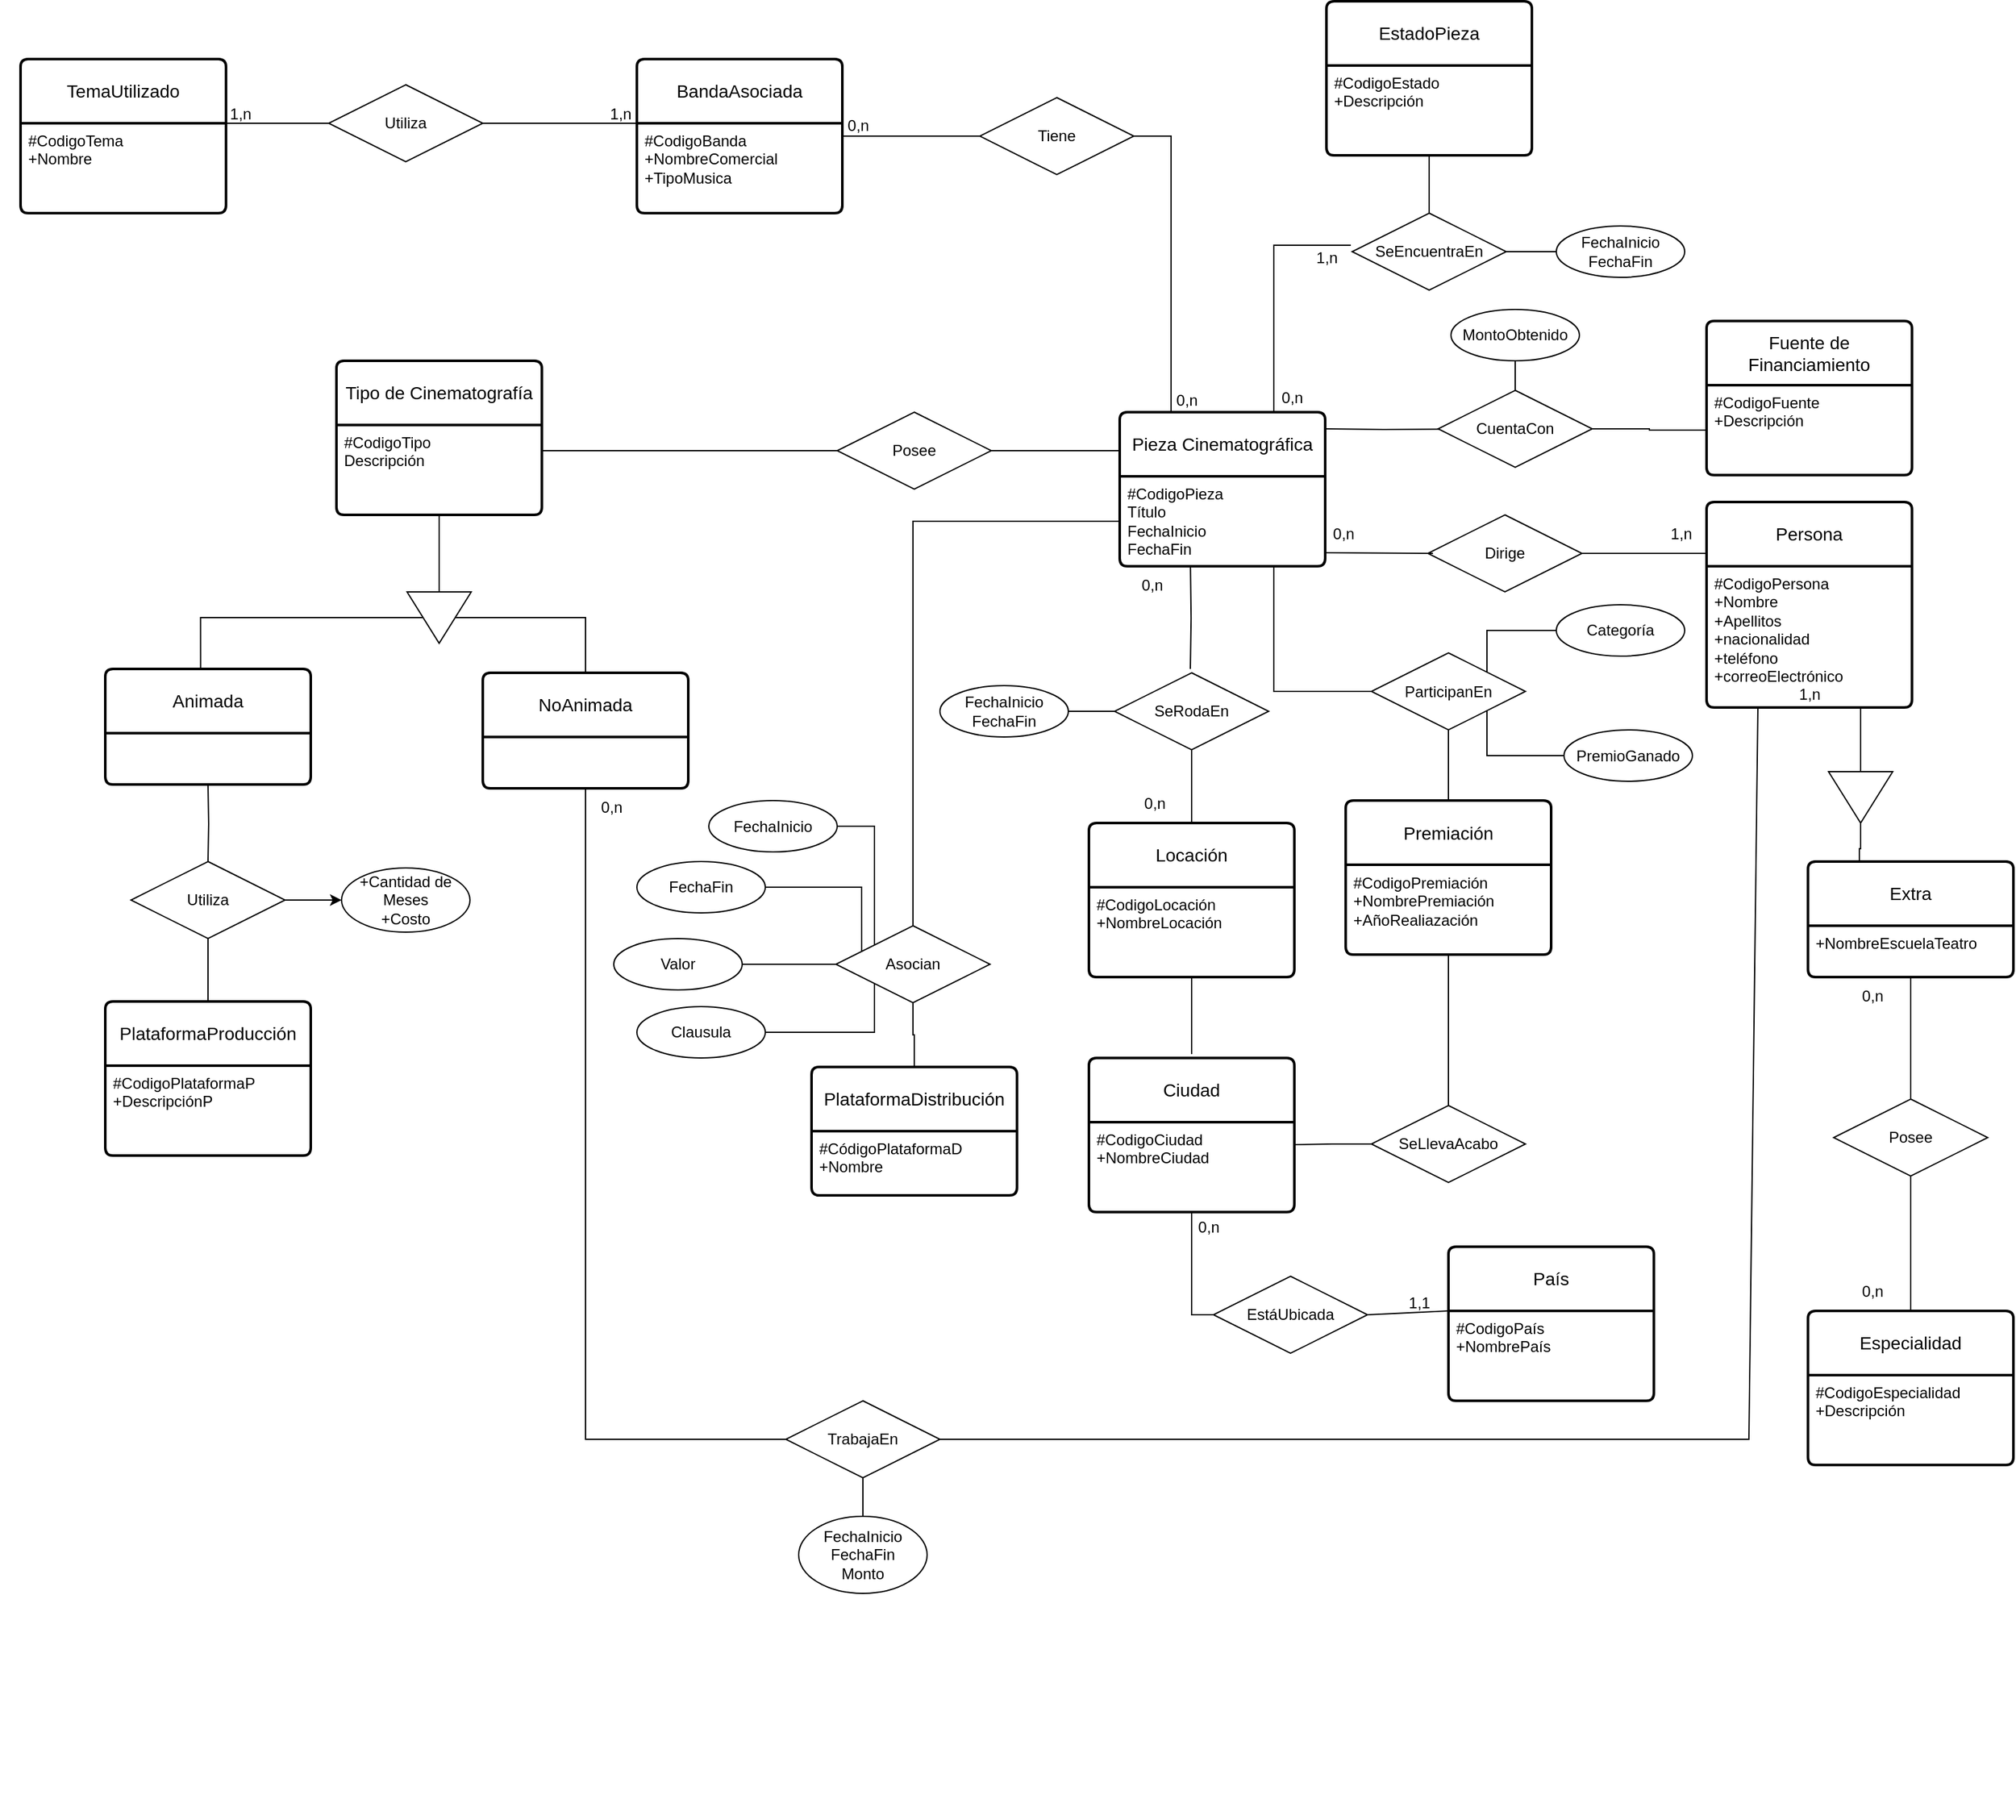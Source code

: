 <mxfile version="24.2.1" type="github">
  <diagram name="Página-1" id="LQiViD_UL0SoKPctcli0">
    <mxGraphModel dx="2100" dy="1116" grid="1" gridSize="10" guides="1" tooltips="1" connect="1" arrows="1" fold="1" page="1" pageScale="1" pageWidth="827" pageHeight="1169" math="0" shadow="0">
      <root>
        <mxCell id="0" />
        <mxCell id="1" parent="0" />
        <mxCell id="J5dU9OZKsqJCUvMTLwnb-2" value="Tipo de Cinematografía" style="swimlane;childLayout=stackLayout;horizontal=1;startSize=50;horizontalStack=0;rounded=1;fontSize=14;fontStyle=0;strokeWidth=2;resizeParent=0;resizeLast=1;shadow=0;dashed=0;align=center;arcSize=4;whiteSpace=wrap;html=1;" parent="1" vertex="1">
          <mxGeometry x="704" y="900" width="160" height="120" as="geometry" />
        </mxCell>
        <mxCell id="J5dU9OZKsqJCUvMTLwnb-3" value="&lt;div&gt;#CodigoTipo&lt;/div&gt;&lt;div&gt;Descripción&lt;br&gt;&lt;/div&gt;" style="align=left;strokeColor=none;fillColor=none;spacingLeft=4;fontSize=12;verticalAlign=top;resizable=0;rotatable=0;part=1;html=1;" parent="J5dU9OZKsqJCUvMTLwnb-2" vertex="1">
          <mxGeometry y="50" width="160" height="70" as="geometry" />
        </mxCell>
        <mxCell id="o7sT4AEYxssiZd_gWRis-11" style="edgeStyle=orthogonalEdgeStyle;rounded=0;orthogonalLoop=1;jettySize=auto;html=1;exitX=0.75;exitY=0;exitDx=0;exitDy=0;endArrow=none;endFill=0;" edge="1" parent="1" source="J5dU9OZKsqJCUvMTLwnb-5">
          <mxGeometry relative="1" as="geometry">
            <mxPoint x="1494" y="810" as="targetPoint" />
            <Array as="points">
              <mxPoint x="1434" y="810" />
            </Array>
          </mxGeometry>
        </mxCell>
        <mxCell id="o7sT4AEYxssiZd_gWRis-22" style="edgeStyle=orthogonalEdgeStyle;rounded=0;orthogonalLoop=1;jettySize=auto;html=1;exitX=0;exitY=0.25;exitDx=0;exitDy=0;entryX=1;entryY=0.5;entryDx=0;entryDy=0;endArrow=none;endFill=0;" edge="1" parent="1" source="J5dU9OZKsqJCUvMTLwnb-5" target="o7sT4AEYxssiZd_gWRis-21">
          <mxGeometry relative="1" as="geometry" />
        </mxCell>
        <mxCell id="o7sT4AEYxssiZd_gWRis-41" style="edgeStyle=orthogonalEdgeStyle;rounded=0;orthogonalLoop=1;jettySize=auto;html=1;exitX=1;exitY=0.25;exitDx=0;exitDy=0;endArrow=none;endFill=0;" edge="1" parent="1">
          <mxGeometry relative="1" as="geometry">
            <mxPoint x="1564" y="953.217" as="targetPoint" />
            <mxPoint x="1474" y="953" as="sourcePoint" />
          </mxGeometry>
        </mxCell>
        <mxCell id="o7sT4AEYxssiZd_gWRis-66" style="edgeStyle=orthogonalEdgeStyle;rounded=0;orthogonalLoop=1;jettySize=auto;html=1;exitX=0.75;exitY=1;exitDx=0;exitDy=0;entryX=0;entryY=0.5;entryDx=0;entryDy=0;endArrow=none;endFill=0;" edge="1" parent="1" source="J5dU9OZKsqJCUvMTLwnb-5" target="o7sT4AEYxssiZd_gWRis-65">
          <mxGeometry relative="1" as="geometry" />
        </mxCell>
        <mxCell id="J5dU9OZKsqJCUvMTLwnb-5" value="Pieza Cinematográfica" style="swimlane;childLayout=stackLayout;horizontal=1;startSize=50;horizontalStack=0;rounded=1;fontSize=14;fontStyle=0;strokeWidth=2;resizeParent=0;resizeLast=1;shadow=0;dashed=0;align=center;arcSize=4;whiteSpace=wrap;html=1;" parent="1" vertex="1">
          <mxGeometry x="1314" y="940" width="160" height="120" as="geometry" />
        </mxCell>
        <mxCell id="J5dU9OZKsqJCUvMTLwnb-6" value="&lt;div&gt;#CodigoPieza&lt;/div&gt;&lt;div&gt;Título&lt;/div&gt;&lt;div&gt;FechaInicio&lt;/div&gt;&lt;div&gt;FechaFin&lt;br&gt;&lt;/div&gt;" style="align=left;strokeColor=none;fillColor=none;spacingLeft=4;fontSize=12;verticalAlign=top;resizable=0;rotatable=0;part=1;html=1;" parent="J5dU9OZKsqJCUvMTLwnb-5" vertex="1">
          <mxGeometry y="50" width="160" height="70" as="geometry" />
        </mxCell>
        <mxCell id="J5dU9OZKsqJCUvMTLwnb-7" value="EstadoPieza" style="swimlane;childLayout=stackLayout;horizontal=1;startSize=50;horizontalStack=0;rounded=1;fontSize=14;fontStyle=0;strokeWidth=2;resizeParent=0;resizeLast=1;shadow=0;dashed=0;align=center;arcSize=4;whiteSpace=wrap;html=1;" parent="1" vertex="1">
          <mxGeometry x="1475" y="620" width="160" height="120" as="geometry" />
        </mxCell>
        <mxCell id="J5dU9OZKsqJCUvMTLwnb-8" value="&lt;div&gt;#CodigoEstado&lt;/div&gt;&lt;div&gt;+Descripción&lt;/div&gt;" style="align=left;strokeColor=none;fillColor=none;spacingLeft=4;fontSize=12;verticalAlign=top;resizable=0;rotatable=0;part=1;html=1;" parent="J5dU9OZKsqJCUvMTLwnb-7" vertex="1">
          <mxGeometry y="50" width="160" height="70" as="geometry" />
        </mxCell>
        <mxCell id="J5dU9OZKsqJCUvMTLwnb-9" value="Ciudad" style="swimlane;childLayout=stackLayout;horizontal=1;startSize=50;horizontalStack=0;rounded=1;fontSize=14;fontStyle=0;strokeWidth=2;resizeParent=0;resizeLast=1;shadow=0;dashed=0;align=center;arcSize=4;whiteSpace=wrap;html=1;" parent="1" vertex="1">
          <mxGeometry x="1290" y="1443" width="160" height="120" as="geometry" />
        </mxCell>
        <mxCell id="J5dU9OZKsqJCUvMTLwnb-10" value="&lt;div&gt;#CodigoCiudad&lt;/div&gt;&lt;div&gt;+NombreCiudad&lt;br&gt;&lt;/div&gt;" style="align=left;strokeColor=none;fillColor=none;spacingLeft=4;fontSize=12;verticalAlign=top;resizable=0;rotatable=0;part=1;html=1;" parent="J5dU9OZKsqJCUvMTLwnb-9" vertex="1">
          <mxGeometry y="50" width="160" height="70" as="geometry" />
        </mxCell>
        <mxCell id="J5dU9OZKsqJCUvMTLwnb-11" value="País" style="swimlane;childLayout=stackLayout;horizontal=1;startSize=50;horizontalStack=0;rounded=1;fontSize=14;fontStyle=0;strokeWidth=2;resizeParent=0;resizeLast=1;shadow=0;dashed=0;align=center;arcSize=4;whiteSpace=wrap;html=1;" parent="1" vertex="1">
          <mxGeometry x="1570" y="1590" width="160" height="120" as="geometry" />
        </mxCell>
        <mxCell id="J5dU9OZKsqJCUvMTLwnb-12" value="&lt;div&gt;#CodigoPaís&lt;/div&gt;&lt;div&gt;+NombrePaís&lt;br&gt;&lt;/div&gt;" style="align=left;strokeColor=none;fillColor=none;spacingLeft=4;fontSize=12;verticalAlign=top;resizable=0;rotatable=0;part=1;html=1;" parent="J5dU9OZKsqJCUvMTLwnb-11" vertex="1">
          <mxGeometry y="50" width="160" height="70" as="geometry" />
        </mxCell>
        <mxCell id="J5dU9OZKsqJCUvMTLwnb-13" value="BandaAsociada" style="swimlane;childLayout=stackLayout;horizontal=1;startSize=50;horizontalStack=0;rounded=1;fontSize=14;fontStyle=0;strokeWidth=2;resizeParent=0;resizeLast=1;shadow=0;dashed=0;align=center;arcSize=4;whiteSpace=wrap;html=1;" parent="1" vertex="1">
          <mxGeometry x="938" y="665" width="160" height="120" as="geometry" />
        </mxCell>
        <mxCell id="J5dU9OZKsqJCUvMTLwnb-14" value="&lt;div&gt;#CodigoBanda&lt;/div&gt;&lt;div&gt;+NombreComercial&lt;/div&gt;&lt;div&gt;+TipoMusica&lt;br&gt;&lt;/div&gt;" style="align=left;strokeColor=none;fillColor=none;spacingLeft=4;fontSize=12;verticalAlign=top;resizable=0;rotatable=0;part=1;html=1;" parent="J5dU9OZKsqJCUvMTLwnb-13" vertex="1">
          <mxGeometry y="50" width="160" height="70" as="geometry" />
        </mxCell>
        <mxCell id="u4WtgmAB9wLmVLyYtpSc-1" value="Animada" style="swimlane;childLayout=stackLayout;horizontal=1;startSize=50;horizontalStack=0;rounded=1;fontSize=14;fontStyle=0;strokeWidth=2;resizeParent=0;resizeLast=1;shadow=0;dashed=0;align=center;arcSize=4;whiteSpace=wrap;html=1;" parent="1" vertex="1">
          <mxGeometry x="524" y="1140" width="160" height="90" as="geometry" />
        </mxCell>
        <mxCell id="u4WtgmAB9wLmVLyYtpSc-3" value="NoAnimada" style="swimlane;childLayout=stackLayout;horizontal=1;startSize=50;horizontalStack=0;rounded=1;fontSize=14;fontStyle=0;strokeWidth=2;resizeParent=0;resizeLast=1;shadow=0;dashed=0;align=center;arcSize=4;whiteSpace=wrap;html=1;" parent="1" vertex="1">
          <mxGeometry x="818" y="1143" width="160" height="90" as="geometry" />
        </mxCell>
        <mxCell id="u4WtgmAB9wLmVLyYtpSc-5" value="PlataformaProducción" style="swimlane;childLayout=stackLayout;horizontal=1;startSize=50;horizontalStack=0;rounded=1;fontSize=14;fontStyle=0;strokeWidth=2;resizeParent=0;resizeLast=1;shadow=0;dashed=0;align=center;arcSize=4;whiteSpace=wrap;html=1;" parent="1" vertex="1">
          <mxGeometry x="524" y="1399" width="160" height="120" as="geometry" />
        </mxCell>
        <mxCell id="u4WtgmAB9wLmVLyYtpSc-6" value="&lt;div&gt;#CodigoPlataformaP&lt;/div&gt;&lt;div&gt;+DescripciónP&lt;br&gt;&lt;/div&gt;" style="align=left;strokeColor=none;fillColor=none;spacingLeft=4;fontSize=12;verticalAlign=top;resizable=0;rotatable=0;part=1;html=1;" parent="u4WtgmAB9wLmVLyYtpSc-5" vertex="1">
          <mxGeometry y="50" width="160" height="70" as="geometry" />
        </mxCell>
        <mxCell id="u4WtgmAB9wLmVLyYtpSc-7" value="Persona" style="swimlane;childLayout=stackLayout;horizontal=1;startSize=50;horizontalStack=0;rounded=1;fontSize=14;fontStyle=0;strokeWidth=2;resizeParent=0;resizeLast=1;shadow=0;dashed=0;align=center;arcSize=4;whiteSpace=wrap;html=1;" parent="1" vertex="1">
          <mxGeometry x="1771" y="1010" width="160" height="160" as="geometry" />
        </mxCell>
        <mxCell id="u4WtgmAB9wLmVLyYtpSc-8" value="&lt;div&gt;#CodigoPersona&lt;/div&gt;&lt;div&gt;+Nombre&lt;/div&gt;&lt;div&gt;+Apellitos&lt;/div&gt;&lt;div&gt;+nacionalidad&lt;/div&gt;&lt;div&gt;+teléfono&lt;/div&gt;&lt;div&gt;+correoElectrónico&lt;br&gt;&lt;/div&gt;" style="align=left;strokeColor=none;fillColor=none;spacingLeft=4;fontSize=12;verticalAlign=top;resizable=0;rotatable=0;part=1;html=1;" parent="u4WtgmAB9wLmVLyYtpSc-7" vertex="1">
          <mxGeometry y="50" width="160" height="110" as="geometry" />
        </mxCell>
        <mxCell id="gAY-Rqm5ZLzMug__gM5--8" style="edgeStyle=none;rounded=0;orthogonalLoop=1;jettySize=auto;html=1;entryX=0.5;entryY=0;entryDx=0;entryDy=0;" parent="u4WtgmAB9wLmVLyYtpSc-7" source="u4WtgmAB9wLmVLyYtpSc-8" target="u4WtgmAB9wLmVLyYtpSc-8" edge="1">
          <mxGeometry relative="1" as="geometry" />
        </mxCell>
        <mxCell id="u4WtgmAB9wLmVLyYtpSc-9" value="Extra" style="swimlane;childLayout=stackLayout;horizontal=1;startSize=50;horizontalStack=0;rounded=1;fontSize=14;fontStyle=0;strokeWidth=2;resizeParent=0;resizeLast=1;shadow=0;dashed=0;align=center;arcSize=4;whiteSpace=wrap;html=1;" parent="1" vertex="1">
          <mxGeometry x="1850" y="1290" width="160" height="90" as="geometry" />
        </mxCell>
        <mxCell id="u4WtgmAB9wLmVLyYtpSc-10" value="&lt;div&gt;+NombreEscuelaTeatro&lt;/div&gt;" style="align=left;strokeColor=none;fillColor=none;spacingLeft=4;fontSize=12;verticalAlign=top;resizable=0;rotatable=0;part=1;html=1;" parent="u4WtgmAB9wLmVLyYtpSc-9" vertex="1">
          <mxGeometry y="50" width="160" height="40" as="geometry" />
        </mxCell>
        <mxCell id="u4WtgmAB9wLmVLyYtpSc-11" value="Especialidad" style="swimlane;childLayout=stackLayout;horizontal=1;startSize=50;horizontalStack=0;rounded=1;fontSize=14;fontStyle=0;strokeWidth=2;resizeParent=0;resizeLast=1;shadow=0;dashed=0;align=center;arcSize=4;whiteSpace=wrap;html=1;" parent="1" vertex="1">
          <mxGeometry x="1850" y="1640" width="160" height="120" as="geometry" />
        </mxCell>
        <mxCell id="u4WtgmAB9wLmVLyYtpSc-12" value="&lt;div&gt;#CodigoEspecialidad&lt;/div&gt;&lt;div&gt;+Descripción&lt;br&gt;&lt;/div&gt;" style="align=left;strokeColor=none;fillColor=none;spacingLeft=4;fontSize=12;verticalAlign=top;resizable=0;rotatable=0;part=1;html=1;" parent="u4WtgmAB9wLmVLyYtpSc-11" vertex="1">
          <mxGeometry y="50" width="160" height="70" as="geometry" />
        </mxCell>
        <mxCell id="u4WtgmAB9wLmVLyYtpSc-13" value="TemaUtilizado" style="swimlane;childLayout=stackLayout;horizontal=1;startSize=50;horizontalStack=0;rounded=1;fontSize=14;fontStyle=0;strokeWidth=2;resizeParent=0;resizeLast=1;shadow=0;dashed=0;align=center;arcSize=4;whiteSpace=wrap;html=1;" parent="1" vertex="1">
          <mxGeometry x="458" y="665" width="160" height="120" as="geometry" />
        </mxCell>
        <mxCell id="u4WtgmAB9wLmVLyYtpSc-14" value="&lt;div&gt;#CodigoTema&lt;/div&gt;&lt;div&gt;+Nombre&lt;br&gt;&lt;/div&gt;" style="align=left;strokeColor=none;fillColor=none;spacingLeft=4;fontSize=12;verticalAlign=top;resizable=0;rotatable=0;part=1;html=1;" parent="u4WtgmAB9wLmVLyYtpSc-13" vertex="1">
          <mxGeometry y="50" width="160" height="70" as="geometry" />
        </mxCell>
        <mxCell id="u4WtgmAB9wLmVLyYtpSc-15" value="Fuente de Financiamiento" style="swimlane;childLayout=stackLayout;horizontal=1;startSize=50;horizontalStack=0;rounded=1;fontSize=14;fontStyle=0;strokeWidth=2;resizeParent=0;resizeLast=1;shadow=0;dashed=0;align=center;arcSize=4;whiteSpace=wrap;html=1;" parent="1" vertex="1">
          <mxGeometry x="1771" y="869" width="160" height="120" as="geometry" />
        </mxCell>
        <mxCell id="u4WtgmAB9wLmVLyYtpSc-16" value="&lt;div&gt;#CodigoFuente&lt;/div&gt;&lt;div&gt;+Descripción&lt;br&gt;&lt;/div&gt;" style="align=left;strokeColor=none;fillColor=none;spacingLeft=4;fontSize=12;verticalAlign=top;resizable=0;rotatable=0;part=1;html=1;" parent="u4WtgmAB9wLmVLyYtpSc-15" vertex="1">
          <mxGeometry y="50" width="160" height="70" as="geometry" />
        </mxCell>
        <mxCell id="u4WtgmAB9wLmVLyYtpSc-17" value="PlataformaDistribución" style="swimlane;childLayout=stackLayout;horizontal=1;startSize=50;horizontalStack=0;rounded=1;fontSize=14;fontStyle=0;strokeWidth=2;resizeParent=0;resizeLast=1;shadow=0;dashed=0;align=center;arcSize=4;whiteSpace=wrap;html=1;" parent="1" vertex="1">
          <mxGeometry x="1074" y="1450" width="160" height="100" as="geometry" />
        </mxCell>
        <mxCell id="u4WtgmAB9wLmVLyYtpSc-18" value="&lt;div&gt;#CódigoPlataformaD&lt;/div&gt;&lt;div&gt;+Nombre&lt;/div&gt;" style="align=left;strokeColor=none;fillColor=none;spacingLeft=4;fontSize=12;verticalAlign=top;resizable=0;rotatable=0;part=1;html=1;" parent="u4WtgmAB9wLmVLyYtpSc-17" vertex="1">
          <mxGeometry y="50" width="160" height="50" as="geometry" />
        </mxCell>
        <mxCell id="gAY-Rqm5ZLzMug__gM5--2" value="Dirige" style="shape=rhombus;perimeter=rhombusPerimeter;whiteSpace=wrap;html=1;align=center;" parent="1" vertex="1">
          <mxGeometry x="1554" y="1020" width="120" height="60" as="geometry" />
        </mxCell>
        <mxCell id="gAY-Rqm5ZLzMug__gM5--6" value="" style="endArrow=none;html=1;rounded=0;exitX=1;exitY=0.5;exitDx=0;exitDy=0;entryX=0;entryY=0.25;entryDx=0;entryDy=0;" parent="1" source="gAY-Rqm5ZLzMug__gM5--2" target="u4WtgmAB9wLmVLyYtpSc-7" edge="1">
          <mxGeometry relative="1" as="geometry">
            <mxPoint x="1581" y="1195" as="sourcePoint" />
            <mxPoint x="1741" y="1195" as="targetPoint" />
            <Array as="points">
              <mxPoint x="1714" y="1050" />
              <mxPoint x="1764" y="1050" />
            </Array>
          </mxGeometry>
        </mxCell>
        <mxCell id="gAY-Rqm5ZLzMug__gM5--7" value="" style="endArrow=none;html=1;rounded=0;exitX=0.138;exitY=0.983;exitDx=0;exitDy=0;entryX=0;entryY=0.5;entryDx=0;entryDy=0;exitPerimeter=0;" parent="1" source="gAY-Rqm5ZLzMug__gM5--10" target="gAY-Rqm5ZLzMug__gM5--2" edge="1">
          <mxGeometry relative="1" as="geometry">
            <mxPoint x="1468" y="1050" as="sourcePoint" />
            <mxPoint x="1548" y="1070" as="targetPoint" />
            <Array as="points">
              <mxPoint x="1558" y="1050" />
            </Array>
          </mxGeometry>
        </mxCell>
        <mxCell id="gAY-Rqm5ZLzMug__gM5--9" value="1,n" style="text;html=1;align=center;verticalAlign=middle;resizable=0;points=[];autosize=1;strokeColor=none;fillColor=none;" parent="1" vertex="1">
          <mxGeometry x="1731" y="1020" width="40" height="30" as="geometry" />
        </mxCell>
        <mxCell id="gAY-Rqm5ZLzMug__gM5--10" value="0,n" style="text;html=1;align=center;verticalAlign=middle;resizable=0;points=[];autosize=1;strokeColor=none;fillColor=none;" parent="1" vertex="1">
          <mxGeometry x="1468" y="1020" width="40" height="30" as="geometry" />
        </mxCell>
        <mxCell id="gAY-Rqm5ZLzMug__gM5--11" style="edgeStyle=none;rounded=0;orthogonalLoop=1;jettySize=auto;html=1;entryX=0.5;entryY=0;entryDx=0;entryDy=0;" parent="1" edge="1">
          <mxGeometry relative="1" as="geometry">
            <mxPoint x="450" y="2026.75" as="sourcePoint" />
            <mxPoint x="450" y="2026.75" as="targetPoint" />
          </mxGeometry>
        </mxCell>
        <mxCell id="o7sT4AEYxssiZd_gWRis-10" style="edgeStyle=orthogonalEdgeStyle;rounded=0;orthogonalLoop=1;jettySize=auto;html=1;entryX=0;entryY=0.5;entryDx=0;entryDy=0;endArrow=none;endFill=0;" edge="1" parent="1" source="gAY-Rqm5ZLzMug__gM5--12" target="gAY-Rqm5ZLzMug__gM5--17">
          <mxGeometry relative="1" as="geometry" />
        </mxCell>
        <mxCell id="o7sT4AEYxssiZd_gWRis-13" style="edgeStyle=orthogonalEdgeStyle;rounded=0;orthogonalLoop=1;jettySize=auto;html=1;entryX=0.5;entryY=1;entryDx=0;entryDy=0;endArrow=none;endFill=0;" edge="1" parent="1" source="gAY-Rqm5ZLzMug__gM5--12" target="J5dU9OZKsqJCUvMTLwnb-8">
          <mxGeometry relative="1" as="geometry" />
        </mxCell>
        <mxCell id="gAY-Rqm5ZLzMug__gM5--12" value="SeEncuentraEn" style="shape=rhombus;perimeter=rhombusPerimeter;whiteSpace=wrap;html=1;align=center;" parent="1" vertex="1">
          <mxGeometry x="1495" y="785" width="120" height="60" as="geometry" />
        </mxCell>
        <mxCell id="gAY-Rqm5ZLzMug__gM5--15" value="0,n" style="text;html=1;align=center;verticalAlign=middle;resizable=0;points=[];autosize=1;strokeColor=none;fillColor=none;" parent="1" vertex="1">
          <mxGeometry x="1428" y="914" width="40" height="30" as="geometry" />
        </mxCell>
        <mxCell id="gAY-Rqm5ZLzMug__gM5--17" value="FechaInicio&lt;div&gt;FechaFin&lt;/div&gt;" style="ellipse;whiteSpace=wrap;html=1;align=center;" parent="1" vertex="1">
          <mxGeometry x="1654" y="795" width="100" height="40" as="geometry" />
        </mxCell>
        <mxCell id="o7sT4AEYxssiZd_gWRis-31" style="edgeStyle=orthogonalEdgeStyle;rounded=0;orthogonalLoop=1;jettySize=auto;html=1;entryX=0.5;entryY=0;entryDx=0;entryDy=0;endArrow=none;endFill=0;" edge="1" parent="1" source="gAY-Rqm5ZLzMug__gM5--19" target="u4WtgmAB9wLmVLyYtpSc-5">
          <mxGeometry relative="1" as="geometry" />
        </mxCell>
        <mxCell id="o7sT4AEYxssiZd_gWRis-36" value="" style="edgeStyle=orthogonalEdgeStyle;rounded=0;orthogonalLoop=1;jettySize=auto;html=1;" edge="1" parent="1" source="gAY-Rqm5ZLzMug__gM5--19" target="o7sT4AEYxssiZd_gWRis-35">
          <mxGeometry relative="1" as="geometry" />
        </mxCell>
        <mxCell id="gAY-Rqm5ZLzMug__gM5--19" value="Utiliza" style="shape=rhombus;perimeter=rhombusPerimeter;whiteSpace=wrap;html=1;align=center;" parent="1" vertex="1">
          <mxGeometry x="544" y="1290" width="120" height="60" as="geometry" />
        </mxCell>
        <mxCell id="o7sT4AEYxssiZd_gWRis-5" style="edgeStyle=orthogonalEdgeStyle;rounded=0;orthogonalLoop=1;jettySize=auto;html=1;entryX=0.5;entryY=0;entryDx=0;entryDy=0;endArrow=none;endFill=0;" edge="1" parent="1" source="gAY-Rqm5ZLzMug__gM5--24" target="VNNDdnR0ZRbSkO2bqYla-3">
          <mxGeometry relative="1" as="geometry" />
        </mxCell>
        <mxCell id="o7sT4AEYxssiZd_gWRis-62" style="edgeStyle=orthogonalEdgeStyle;rounded=0;orthogonalLoop=1;jettySize=auto;html=1;exitX=0;exitY=0.5;exitDx=0;exitDy=0;entryX=1;entryY=0.5;entryDx=0;entryDy=0;endArrow=none;endFill=0;" edge="1" parent="1" source="gAY-Rqm5ZLzMug__gM5--24" target="gAY-Rqm5ZLzMug__gM5--27">
          <mxGeometry relative="1" as="geometry" />
        </mxCell>
        <mxCell id="gAY-Rqm5ZLzMug__gM5--24" value="SeRodaEn" style="shape=rhombus;perimeter=rhombusPerimeter;whiteSpace=wrap;html=1;align=center;" parent="1" vertex="1">
          <mxGeometry x="1310" y="1143" width="120" height="60" as="geometry" />
        </mxCell>
        <mxCell id="gAY-Rqm5ZLzMug__gM5--27" value="FechaInicio&lt;div&gt;FechaFin&lt;/div&gt;" style="ellipse;whiteSpace=wrap;html=1;align=center;" parent="1" vertex="1">
          <mxGeometry x="1174" y="1153" width="100" height="40" as="geometry" />
        </mxCell>
        <mxCell id="gAY-Rqm5ZLzMug__gM5--29" value="0,n" style="text;html=1;align=center;verticalAlign=middle;resizable=0;points=[];autosize=1;strokeColor=none;fillColor=none;" parent="1" vertex="1">
          <mxGeometry x="1319" y="1060" width="40" height="30" as="geometry" />
        </mxCell>
        <mxCell id="gAY-Rqm5ZLzMug__gM5--30" value="0,n" style="text;html=1;align=center;verticalAlign=middle;resizable=0;points=[];autosize=1;strokeColor=none;fillColor=none;" parent="1" vertex="1">
          <mxGeometry x="1321" y="1230" width="40" height="30" as="geometry" />
        </mxCell>
        <mxCell id="gAY-Rqm5ZLzMug__gM5--39" value="EstáUbicada" style="shape=rhombus;perimeter=rhombusPerimeter;whiteSpace=wrap;html=1;align=center;" parent="1" vertex="1">
          <mxGeometry x="1387" y="1613" width="120" height="60" as="geometry" />
        </mxCell>
        <mxCell id="gAY-Rqm5ZLzMug__gM5--40" value="" style="endArrow=none;html=1;rounded=0;exitX=1;exitY=0.5;exitDx=0;exitDy=0;entryX=0;entryY=0;entryDx=0;entryDy=0;" parent="1" source="gAY-Rqm5ZLzMug__gM5--39" target="J5dU9OZKsqJCUvMTLwnb-12" edge="1">
          <mxGeometry relative="1" as="geometry">
            <mxPoint x="1424" y="1788" as="sourcePoint" />
            <mxPoint x="1557" y="1753" as="targetPoint" />
            <Array as="points" />
          </mxGeometry>
        </mxCell>
        <mxCell id="gAY-Rqm5ZLzMug__gM5--41" value="" style="endArrow=none;html=1;rounded=0;entryX=0;entryY=0.5;entryDx=0;entryDy=0;exitX=0.5;exitY=1;exitDx=0;exitDy=0;" parent="1" source="J5dU9OZKsqJCUvMTLwnb-10" target="gAY-Rqm5ZLzMug__gM5--39" edge="1">
          <mxGeometry relative="1" as="geometry">
            <mxPoint x="1560" y="1653" as="sourcePoint" />
            <mxPoint x="1620" y="2053" as="targetPoint" />
            <Array as="points">
              <mxPoint x="1370" y="1643" />
            </Array>
          </mxGeometry>
        </mxCell>
        <mxCell id="gAY-Rqm5ZLzMug__gM5--42" value="1,1" style="text;html=1;align=center;verticalAlign=middle;resizable=0;points=[];autosize=1;strokeColor=none;fillColor=none;" parent="1" vertex="1">
          <mxGeometry x="1527" y="1619" width="40" height="30" as="geometry" />
        </mxCell>
        <mxCell id="gAY-Rqm5ZLzMug__gM5--43" value="0,n" style="text;html=1;align=center;verticalAlign=middle;resizable=0;points=[];autosize=1;strokeColor=none;fillColor=none;" parent="1" vertex="1">
          <mxGeometry x="1363" y="1560" width="40" height="30" as="geometry" />
        </mxCell>
        <mxCell id="gAY-Rqm5ZLzMug__gM5--44" style="edgeStyle=none;rounded=0;orthogonalLoop=1;jettySize=auto;html=1;entryX=0.5;entryY=0;entryDx=0;entryDy=0;" parent="1" edge="1">
          <mxGeometry relative="1" as="geometry">
            <mxPoint x="1380" y="1613" as="sourcePoint" />
            <mxPoint x="1380" y="1613" as="targetPoint" />
          </mxGeometry>
        </mxCell>
        <mxCell id="gAY-Rqm5ZLzMug__gM5--45" value="TrabajaEn" style="shape=rhombus;perimeter=rhombusPerimeter;whiteSpace=wrap;html=1;align=center;" parent="1" vertex="1">
          <mxGeometry x="1054" y="1710" width="120" height="60" as="geometry" />
        </mxCell>
        <mxCell id="gAY-Rqm5ZLzMug__gM5--46" value="" style="endArrow=none;html=1;rounded=0;exitX=1;exitY=0.5;exitDx=0;exitDy=0;entryX=0.25;entryY=1;entryDx=0;entryDy=0;" parent="1" source="gAY-Rqm5ZLzMug__gM5--45" target="u4WtgmAB9wLmVLyYtpSc-8" edge="1">
          <mxGeometry relative="1" as="geometry">
            <mxPoint x="1431" y="1928" as="sourcePoint" />
            <mxPoint x="1844" y="1780" as="targetPoint" />
            <Array as="points">
              <mxPoint x="1804" y="1740" />
            </Array>
          </mxGeometry>
        </mxCell>
        <mxCell id="gAY-Rqm5ZLzMug__gM5--47" value="" style="endArrow=none;html=1;rounded=0;entryX=0;entryY=0.5;entryDx=0;entryDy=0;exitX=0.5;exitY=1;exitDx=0;exitDy=0;" parent="1" target="gAY-Rqm5ZLzMug__gM5--45" edge="1" source="u4WtgmAB9wLmVLyYtpSc-3">
          <mxGeometry relative="1" as="geometry">
            <mxPoint x="1029" y="1160" as="sourcePoint" />
            <mxPoint x="1279" y="2193" as="targetPoint" />
            <Array as="points">
              <mxPoint x="898" y="1740" />
            </Array>
          </mxGeometry>
        </mxCell>
        <mxCell id="gAY-Rqm5ZLzMug__gM5--48" value="1,n" style="text;html=1;align=center;verticalAlign=middle;resizable=0;points=[];autosize=1;strokeColor=none;fillColor=none;" parent="1" vertex="1">
          <mxGeometry x="1831" y="1145" width="40" height="30" as="geometry" />
        </mxCell>
        <mxCell id="gAY-Rqm5ZLzMug__gM5--49" value="0,n" style="text;html=1;align=center;verticalAlign=middle;resizable=0;points=[];autosize=1;strokeColor=none;fillColor=none;" parent="1" vertex="1">
          <mxGeometry x="898" y="1233" width="40" height="30" as="geometry" />
        </mxCell>
        <mxCell id="gAY-Rqm5ZLzMug__gM5--50" style="edgeStyle=none;rounded=0;orthogonalLoop=1;jettySize=auto;html=1;entryX=0.5;entryY=0;entryDx=0;entryDy=0;" parent="1" edge="1">
          <mxGeometry relative="1" as="geometry">
            <mxPoint x="1030.5" y="1710" as="sourcePoint" />
            <mxPoint x="1030.5" y="1710" as="targetPoint" />
          </mxGeometry>
        </mxCell>
        <mxCell id="gAY-Rqm5ZLzMug__gM5--52" value="FechaInicio&lt;div&gt;FechaFin&lt;/div&gt;&lt;div&gt;Monto&lt;/div&gt;" style="ellipse;whiteSpace=wrap;html=1;align=center;" parent="1" vertex="1">
          <mxGeometry x="1064" y="1800" width="100" height="60" as="geometry" />
        </mxCell>
        <mxCell id="gAY-Rqm5ZLzMug__gM5--53" value="" style="endArrow=none;html=1;rounded=0;exitX=0.5;exitY=0;exitDx=0;exitDy=0;entryX=0.5;entryY=1;entryDx=0;entryDy=0;" parent="1" source="gAY-Rqm5ZLzMug__gM5--52" edge="1">
          <mxGeometry relative="1" as="geometry">
            <mxPoint x="1294" y="1740" as="sourcePoint" />
            <mxPoint x="1114" y="1770" as="targetPoint" />
          </mxGeometry>
        </mxCell>
        <mxCell id="o7sT4AEYxssiZd_gWRis-54" style="edgeStyle=orthogonalEdgeStyle;rounded=0;orthogonalLoop=1;jettySize=auto;html=1;exitX=0.5;exitY=1;exitDx=0;exitDy=0;entryX=0.5;entryY=0;entryDx=0;entryDy=0;endArrow=none;endFill=0;" edge="1" parent="1" source="gAY-Rqm5ZLzMug__gM5--55" target="u4WtgmAB9wLmVLyYtpSc-11">
          <mxGeometry relative="1" as="geometry" />
        </mxCell>
        <mxCell id="gAY-Rqm5ZLzMug__gM5--55" value="Posee" style="shape=rhombus;perimeter=rhombusPerimeter;whiteSpace=wrap;html=1;align=center;" parent="1" vertex="1">
          <mxGeometry x="1870" y="1475" width="120" height="60" as="geometry" />
        </mxCell>
        <mxCell id="gAY-Rqm5ZLzMug__gM5--60" value="0,n" style="text;html=1;align=center;verticalAlign=middle;resizable=0;points=[];autosize=1;strokeColor=none;fillColor=none;" parent="1" vertex="1">
          <mxGeometry x="1880" y="1610" width="40" height="30" as="geometry" />
        </mxCell>
        <mxCell id="gAY-Rqm5ZLzMug__gM5--61" value="0,n" style="text;html=1;align=center;verticalAlign=middle;resizable=0;points=[];autosize=1;strokeColor=none;fillColor=none;" parent="1" vertex="1">
          <mxGeometry x="1880" y="1380" width="40" height="30" as="geometry" />
        </mxCell>
        <mxCell id="gAY-Rqm5ZLzMug__gM5--62" value="" style="endArrow=none;html=1;rounded=0;entryX=0.25;entryY=0;entryDx=0;entryDy=0;exitX=1;exitY=0.5;exitDx=0;exitDy=0;" parent="1" source="gAY-Rqm5ZLzMug__gM5--63" target="J5dU9OZKsqJCUvMTLwnb-5" edge="1">
          <mxGeometry relative="1" as="geometry">
            <mxPoint x="1354" y="640" as="sourcePoint" />
            <mxPoint x="1374" y="710" as="targetPoint" />
            <Array as="points">
              <mxPoint x="1354" y="725" />
            </Array>
          </mxGeometry>
        </mxCell>
        <mxCell id="gAY-Rqm5ZLzMug__gM5--63" value="Tiene" style="shape=rhombus;perimeter=rhombusPerimeter;whiteSpace=wrap;html=1;align=center;" parent="1" vertex="1">
          <mxGeometry x="1205" y="695" width="120" height="60" as="geometry" />
        </mxCell>
        <mxCell id="gAY-Rqm5ZLzMug__gM5--64" value="" style="endArrow=none;html=1;rounded=0;entryX=0;entryY=0.5;entryDx=0;entryDy=0;" parent="1" target="gAY-Rqm5ZLzMug__gM5--63" edge="1">
          <mxGeometry relative="1" as="geometry">
            <mxPoint x="1098" y="725" as="sourcePoint" />
            <mxPoint x="1188" y="734.41" as="targetPoint" />
          </mxGeometry>
        </mxCell>
        <mxCell id="gAY-Rqm5ZLzMug__gM5--65" value="0,n" style="text;html=1;align=center;verticalAlign=middle;resizable=0;points=[];autosize=1;strokeColor=none;fillColor=none;" parent="1" vertex="1">
          <mxGeometry x="1346" y="916" width="40" height="30" as="geometry" />
        </mxCell>
        <mxCell id="gAY-Rqm5ZLzMug__gM5--66" value="0,n" style="text;html=1;align=center;verticalAlign=middle;resizable=0;points=[];autosize=1;strokeColor=none;fillColor=none;" parent="1" vertex="1">
          <mxGeometry x="1090" y="702" width="40" height="30" as="geometry" />
        </mxCell>
        <mxCell id="gAY-Rqm5ZLzMug__gM5--67" value="Utiliza" style="shape=rhombus;perimeter=rhombusPerimeter;whiteSpace=wrap;html=1;align=center;" parent="1" vertex="1">
          <mxGeometry x="698" y="685" width="120" height="60" as="geometry" />
        </mxCell>
        <mxCell id="gAY-Rqm5ZLzMug__gM5--68" value="" style="endArrow=none;html=1;rounded=0;exitX=0;exitY=0.5;exitDx=0;exitDy=0;entryX=1;entryY=0;entryDx=0;entryDy=0;" parent="1" source="gAY-Rqm5ZLzMug__gM5--67" target="u4WtgmAB9wLmVLyYtpSc-14" edge="1">
          <mxGeometry relative="1" as="geometry">
            <mxPoint x="788" y="705" as="sourcePoint" />
            <mxPoint x="648" y="715" as="targetPoint" />
            <Array as="points">
              <mxPoint x="678" y="715" />
            </Array>
          </mxGeometry>
        </mxCell>
        <mxCell id="gAY-Rqm5ZLzMug__gM5--69" value="" style="endArrow=none;html=1;rounded=0;entryX=1;entryY=0.5;entryDx=0;entryDy=0;exitX=0;exitY=0;exitDx=0;exitDy=0;" parent="1" source="J5dU9OZKsqJCUvMTLwnb-14" target="gAY-Rqm5ZLzMug__gM5--67" edge="1">
          <mxGeometry relative="1" as="geometry">
            <mxPoint x="864" y="715" as="sourcePoint" />
            <mxPoint x="757.58" y="745" as="targetPoint" />
          </mxGeometry>
        </mxCell>
        <mxCell id="gAY-Rqm5ZLzMug__gM5--72" value="1,n" style="text;html=1;align=center;verticalAlign=middle;resizable=0;points=[];autosize=1;strokeColor=none;fillColor=none;" parent="1" vertex="1">
          <mxGeometry x="905" y="693" width="40" height="30" as="geometry" />
        </mxCell>
        <mxCell id="gAY-Rqm5ZLzMug__gM5--73" value="1,n" style="text;html=1;align=center;verticalAlign=middle;resizable=0;points=[];autosize=1;strokeColor=none;fillColor=none;" parent="1" vertex="1">
          <mxGeometry x="609" y="693" width="40" height="30" as="geometry" />
        </mxCell>
        <mxCell id="VNNDdnR0ZRbSkO2bqYla-1" value="Premiación" style="swimlane;childLayout=stackLayout;horizontal=1;startSize=50;horizontalStack=0;rounded=1;fontSize=14;fontStyle=0;strokeWidth=2;resizeParent=0;resizeLast=1;shadow=0;dashed=0;align=center;arcSize=4;whiteSpace=wrap;html=1;" parent="1" vertex="1">
          <mxGeometry x="1490" y="1242.5" width="160" height="120" as="geometry" />
        </mxCell>
        <mxCell id="VNNDdnR0ZRbSkO2bqYla-2" value="&lt;div&gt;#CodigoPremiación&lt;/div&gt;&lt;div&gt;+NombrePremiación&lt;/div&gt;&lt;div&gt;+AñoRealiazación&lt;/div&gt;" style="align=left;strokeColor=none;fillColor=none;spacingLeft=4;fontSize=12;verticalAlign=top;resizable=0;rotatable=0;part=1;html=1;" parent="VNNDdnR0ZRbSkO2bqYla-1" vertex="1">
          <mxGeometry y="50" width="160" height="70" as="geometry" />
        </mxCell>
        <mxCell id="o7sT4AEYxssiZd_gWRis-8" style="edgeStyle=orthogonalEdgeStyle;rounded=0;orthogonalLoop=1;jettySize=auto;html=1;endArrow=none;endFill=0;" edge="1" parent="1" source="VNNDdnR0ZRbSkO2bqYla-3">
          <mxGeometry relative="1" as="geometry">
            <mxPoint x="1370" y="1440" as="targetPoint" />
          </mxGeometry>
        </mxCell>
        <mxCell id="VNNDdnR0ZRbSkO2bqYla-3" value="Locación" style="swimlane;childLayout=stackLayout;horizontal=1;startSize=50;horizontalStack=0;rounded=1;fontSize=14;fontStyle=0;strokeWidth=2;resizeParent=0;resizeLast=1;shadow=0;dashed=0;align=center;arcSize=4;whiteSpace=wrap;html=1;" parent="1" vertex="1">
          <mxGeometry x="1290" y="1260" width="160" height="120" as="geometry" />
        </mxCell>
        <mxCell id="VNNDdnR0ZRbSkO2bqYla-4" value="&lt;div&gt;#CodigoLocación &lt;br&gt;&lt;/div&gt;&lt;div&gt;+NombreLocación&lt;/div&gt;" style="align=left;strokeColor=none;fillColor=none;spacingLeft=4;fontSize=12;verticalAlign=top;resizable=0;rotatable=0;part=1;html=1;" parent="VNNDdnR0ZRbSkO2bqYla-3" vertex="1">
          <mxGeometry y="50" width="160" height="70" as="geometry" />
        </mxCell>
        <mxCell id="o7sT4AEYxssiZd_gWRis-4" style="edgeStyle=orthogonalEdgeStyle;rounded=0;orthogonalLoop=1;jettySize=auto;html=1;endArrow=none;endFill=0;" edge="1" parent="1">
          <mxGeometry relative="1" as="geometry">
            <mxPoint x="1369" y="1140" as="targetPoint" />
            <mxPoint x="1369.077" y="1060" as="sourcePoint" />
          </mxGeometry>
        </mxCell>
        <mxCell id="o7sT4AEYxssiZd_gWRis-12" value="1,n" style="text;html=1;align=center;verticalAlign=middle;resizable=0;points=[];autosize=1;strokeColor=none;fillColor=none;" vertex="1" parent="1">
          <mxGeometry x="1455" y="805" width="40" height="30" as="geometry" />
        </mxCell>
        <mxCell id="o7sT4AEYxssiZd_gWRis-19" style="edgeStyle=orthogonalEdgeStyle;rounded=0;orthogonalLoop=1;jettySize=auto;html=1;exitX=0;exitY=0.5;exitDx=0;exitDy=0;endArrow=none;endFill=0;" edge="1" parent="1">
          <mxGeometry relative="1" as="geometry">
            <mxPoint x="864" y="970" as="targetPoint" />
            <mxPoint x="1094" y="970" as="sourcePoint" />
          </mxGeometry>
        </mxCell>
        <mxCell id="o7sT4AEYxssiZd_gWRis-21" value="Posee" style="shape=rhombus;perimeter=rhombusPerimeter;whiteSpace=wrap;html=1;align=center;" vertex="1" parent="1">
          <mxGeometry x="1094" y="940" width="120" height="60" as="geometry" />
        </mxCell>
        <mxCell id="o7sT4AEYxssiZd_gWRis-27" style="edgeStyle=orthogonalEdgeStyle;rounded=0;orthogonalLoop=1;jettySize=auto;html=1;entryX=0.5;entryY=0;entryDx=0;entryDy=0;endArrow=none;endFill=0;" edge="1" parent="1" source="o7sT4AEYxssiZd_gWRis-24" target="u4WtgmAB9wLmVLyYtpSc-3">
          <mxGeometry relative="1" as="geometry" />
        </mxCell>
        <mxCell id="o7sT4AEYxssiZd_gWRis-24" value="" style="triangle;whiteSpace=wrap;html=1;rotation=90;" vertex="1" parent="1">
          <mxGeometry x="764" y="1075" width="40" height="50" as="geometry" />
        </mxCell>
        <mxCell id="o7sT4AEYxssiZd_gWRis-25" style="edgeStyle=orthogonalEdgeStyle;rounded=0;orthogonalLoop=1;jettySize=auto;html=1;endArrow=none;endFill=0;" edge="1" parent="1" source="J5dU9OZKsqJCUvMTLwnb-3" target="o7sT4AEYxssiZd_gWRis-24">
          <mxGeometry relative="1" as="geometry" />
        </mxCell>
        <mxCell id="o7sT4AEYxssiZd_gWRis-26" style="edgeStyle=orthogonalEdgeStyle;rounded=0;orthogonalLoop=1;jettySize=auto;html=1;entryX=0.464;entryY=-0.008;entryDx=0;entryDy=0;entryPerimeter=0;endArrow=none;endFill=0;" edge="1" parent="1" source="o7sT4AEYxssiZd_gWRis-24" target="u4WtgmAB9wLmVLyYtpSc-1">
          <mxGeometry relative="1" as="geometry" />
        </mxCell>
        <mxCell id="o7sT4AEYxssiZd_gWRis-28" style="edgeStyle=orthogonalEdgeStyle;rounded=0;orthogonalLoop=1;jettySize=auto;html=1;exitX=0.5;exitY=1;exitDx=0;exitDy=0;entryX=0.5;entryY=0;entryDx=0;entryDy=0;endArrow=none;endFill=0;" edge="1" parent="1" target="gAY-Rqm5ZLzMug__gM5--19">
          <mxGeometry relative="1" as="geometry">
            <mxPoint x="604" y="1230" as="sourcePoint" />
          </mxGeometry>
        </mxCell>
        <mxCell id="o7sT4AEYxssiZd_gWRis-34" style="edgeStyle=orthogonalEdgeStyle;rounded=0;orthogonalLoop=1;jettySize=auto;html=1;entryX=0.5;entryY=0;entryDx=0;entryDy=0;endArrow=none;endFill=0;" edge="1" parent="1" source="o7sT4AEYxssiZd_gWRis-32" target="u4WtgmAB9wLmVLyYtpSc-17">
          <mxGeometry relative="1" as="geometry" />
        </mxCell>
        <mxCell id="o7sT4AEYxssiZd_gWRis-84" style="edgeStyle=orthogonalEdgeStyle;rounded=0;orthogonalLoop=1;jettySize=auto;html=1;exitX=0;exitY=0;exitDx=0;exitDy=0;entryX=1;entryY=0.5;entryDx=0;entryDy=0;endArrow=none;endFill=0;" edge="1" parent="1" source="o7sT4AEYxssiZd_gWRis-32" target="o7sT4AEYxssiZd_gWRis-76">
          <mxGeometry relative="1" as="geometry" />
        </mxCell>
        <mxCell id="o7sT4AEYxssiZd_gWRis-85" style="edgeStyle=orthogonalEdgeStyle;rounded=0;orthogonalLoop=1;jettySize=auto;html=1;entryX=1;entryY=0.5;entryDx=0;entryDy=0;exitX=0.167;exitY=0.37;exitDx=0;exitDy=0;exitPerimeter=0;endArrow=none;endFill=0;" edge="1" parent="1" source="o7sT4AEYxssiZd_gWRis-32" target="o7sT4AEYxssiZd_gWRis-77">
          <mxGeometry relative="1" as="geometry">
            <Array as="points">
              <mxPoint x="1113" y="1310" />
            </Array>
          </mxGeometry>
        </mxCell>
        <mxCell id="o7sT4AEYxssiZd_gWRis-87" style="edgeStyle=orthogonalEdgeStyle;rounded=0;orthogonalLoop=1;jettySize=auto;html=1;entryX=1;entryY=0.5;entryDx=0;entryDy=0;endArrow=none;endFill=0;" edge="1" parent="1" source="o7sT4AEYxssiZd_gWRis-32" target="o7sT4AEYxssiZd_gWRis-78">
          <mxGeometry relative="1" as="geometry" />
        </mxCell>
        <mxCell id="o7sT4AEYxssiZd_gWRis-88" style="edgeStyle=orthogonalEdgeStyle;rounded=0;orthogonalLoop=1;jettySize=auto;html=1;exitX=0;exitY=1;exitDx=0;exitDy=0;entryX=1;entryY=0.5;entryDx=0;entryDy=0;endArrow=none;endFill=0;" edge="1" parent="1" source="o7sT4AEYxssiZd_gWRis-32" target="o7sT4AEYxssiZd_gWRis-82">
          <mxGeometry relative="1" as="geometry">
            <Array as="points">
              <mxPoint x="1123" y="1423" />
            </Array>
          </mxGeometry>
        </mxCell>
        <mxCell id="o7sT4AEYxssiZd_gWRis-32" value="Asocian" style="shape=rhombus;perimeter=rhombusPerimeter;whiteSpace=wrap;html=1;align=center;" vertex="1" parent="1">
          <mxGeometry x="1093" y="1340" width="120" height="60" as="geometry" />
        </mxCell>
        <mxCell id="o7sT4AEYxssiZd_gWRis-33" style="edgeStyle=orthogonalEdgeStyle;rounded=0;orthogonalLoop=1;jettySize=auto;html=1;entryX=0.5;entryY=0;entryDx=0;entryDy=0;endArrow=none;endFill=0;" edge="1" parent="1" source="J5dU9OZKsqJCUvMTLwnb-6" target="o7sT4AEYxssiZd_gWRis-32">
          <mxGeometry relative="1" as="geometry" />
        </mxCell>
        <mxCell id="o7sT4AEYxssiZd_gWRis-35" value="&lt;div&gt;+Cantidad de Meses&lt;/div&gt;+Costo" style="ellipse;whiteSpace=wrap;html=1;" vertex="1" parent="1">
          <mxGeometry x="708" y="1295" width="100" height="50" as="geometry" />
        </mxCell>
        <mxCell id="o7sT4AEYxssiZd_gWRis-43" value="" style="edgeStyle=orthogonalEdgeStyle;rounded=0;orthogonalLoop=1;jettySize=auto;html=1;endArrow=none;endFill=0;" edge="1" parent="1" source="o7sT4AEYxssiZd_gWRis-40" target="u4WtgmAB9wLmVLyYtpSc-16">
          <mxGeometry relative="1" as="geometry" />
        </mxCell>
        <mxCell id="o7sT4AEYxssiZd_gWRis-45" style="edgeStyle=orthogonalEdgeStyle;rounded=0;orthogonalLoop=1;jettySize=auto;html=1;exitX=0.5;exitY=0;exitDx=0;exitDy=0;entryX=0.5;entryY=1;entryDx=0;entryDy=0;endArrow=none;endFill=0;" edge="1" parent="1" source="o7sT4AEYxssiZd_gWRis-40" target="o7sT4AEYxssiZd_gWRis-44">
          <mxGeometry relative="1" as="geometry" />
        </mxCell>
        <mxCell id="o7sT4AEYxssiZd_gWRis-40" value="CuentaCon" style="shape=rhombus;perimeter=rhombusPerimeter;whiteSpace=wrap;html=1;align=center;" vertex="1" parent="1">
          <mxGeometry x="1562" y="923" width="120" height="60" as="geometry" />
        </mxCell>
        <mxCell id="o7sT4AEYxssiZd_gWRis-44" value="MontoObtenido" style="ellipse;whiteSpace=wrap;html=1;align=center;" vertex="1" parent="1">
          <mxGeometry x="1572" y="860" width="100" height="40" as="geometry" />
        </mxCell>
        <mxCell id="o7sT4AEYxssiZd_gWRis-53" style="edgeStyle=orthogonalEdgeStyle;rounded=0;orthogonalLoop=1;jettySize=auto;html=1;entryX=0.5;entryY=0;entryDx=0;entryDy=0;endArrow=none;endFill=0;" edge="1" parent="1" source="u4WtgmAB9wLmVLyYtpSc-10" target="gAY-Rqm5ZLzMug__gM5--55">
          <mxGeometry relative="1" as="geometry" />
        </mxCell>
        <mxCell id="o7sT4AEYxssiZd_gWRis-60" style="edgeStyle=orthogonalEdgeStyle;rounded=0;orthogonalLoop=1;jettySize=auto;html=1;entryX=0.25;entryY=0;entryDx=0;entryDy=0;endArrow=none;endFill=0;" edge="1" parent="1" source="o7sT4AEYxssiZd_gWRis-56" target="u4WtgmAB9wLmVLyYtpSc-9">
          <mxGeometry relative="1" as="geometry" />
        </mxCell>
        <mxCell id="o7sT4AEYxssiZd_gWRis-56" value="" style="triangle;whiteSpace=wrap;html=1;rotation=90;" vertex="1" parent="1">
          <mxGeometry x="1871" y="1215" width="40" height="50" as="geometry" />
        </mxCell>
        <mxCell id="o7sT4AEYxssiZd_gWRis-59" style="edgeStyle=orthogonalEdgeStyle;rounded=0;orthogonalLoop=1;jettySize=auto;html=1;exitX=0.75;exitY=1;exitDx=0;exitDy=0;entryX=0;entryY=0.5;entryDx=0;entryDy=0;endArrow=none;endFill=0;" edge="1" parent="1" source="u4WtgmAB9wLmVLyYtpSc-8" target="o7sT4AEYxssiZd_gWRis-56">
          <mxGeometry relative="1" as="geometry" />
        </mxCell>
        <mxCell id="o7sT4AEYxssiZd_gWRis-67" style="edgeStyle=orthogonalEdgeStyle;rounded=0;orthogonalLoop=1;jettySize=auto;html=1;exitX=0.5;exitY=1;exitDx=0;exitDy=0;entryX=0.5;entryY=0;entryDx=0;entryDy=0;endArrow=none;endFill=0;" edge="1" parent="1" source="o7sT4AEYxssiZd_gWRis-65" target="VNNDdnR0ZRbSkO2bqYla-1">
          <mxGeometry relative="1" as="geometry" />
        </mxCell>
        <mxCell id="o7sT4AEYxssiZd_gWRis-71" style="edgeStyle=orthogonalEdgeStyle;rounded=0;orthogonalLoop=1;jettySize=auto;html=1;exitX=1;exitY=0;exitDx=0;exitDy=0;entryX=0;entryY=0.5;entryDx=0;entryDy=0;endArrow=none;endFill=0;" edge="1" parent="1" source="o7sT4AEYxssiZd_gWRis-65" target="o7sT4AEYxssiZd_gWRis-69">
          <mxGeometry relative="1" as="geometry">
            <Array as="points">
              <mxPoint x="1600" y="1110" />
            </Array>
          </mxGeometry>
        </mxCell>
        <mxCell id="o7sT4AEYxssiZd_gWRis-72" style="edgeStyle=orthogonalEdgeStyle;rounded=0;orthogonalLoop=1;jettySize=auto;html=1;exitX=1;exitY=1;exitDx=0;exitDy=0;entryX=0;entryY=0.5;entryDx=0;entryDy=0;endArrow=none;endFill=0;" edge="1" parent="1" source="o7sT4AEYxssiZd_gWRis-65" target="o7sT4AEYxssiZd_gWRis-70">
          <mxGeometry relative="1" as="geometry">
            <Array as="points">
              <mxPoint x="1600" y="1207" />
            </Array>
          </mxGeometry>
        </mxCell>
        <mxCell id="o7sT4AEYxssiZd_gWRis-65" value="ParticipanEn" style="shape=rhombus;perimeter=rhombusPerimeter;whiteSpace=wrap;html=1;align=center;" vertex="1" parent="1">
          <mxGeometry x="1510" y="1127.5" width="120" height="60" as="geometry" />
        </mxCell>
        <mxCell id="o7sT4AEYxssiZd_gWRis-69" value="Categoría" style="ellipse;whiteSpace=wrap;html=1;align=center;" vertex="1" parent="1">
          <mxGeometry x="1654" y="1090" width="100" height="40" as="geometry" />
        </mxCell>
        <mxCell id="o7sT4AEYxssiZd_gWRis-70" value="PremioGanado" style="ellipse;whiteSpace=wrap;html=1;align=center;" vertex="1" parent="1">
          <mxGeometry x="1660" y="1187.5" width="100" height="40" as="geometry" />
        </mxCell>
        <mxCell id="o7sT4AEYxssiZd_gWRis-75" style="edgeStyle=orthogonalEdgeStyle;rounded=0;orthogonalLoop=1;jettySize=auto;html=1;entryX=1;entryY=0.25;entryDx=0;entryDy=0;endArrow=none;endFill=0;" edge="1" parent="1" source="o7sT4AEYxssiZd_gWRis-73" target="J5dU9OZKsqJCUvMTLwnb-10">
          <mxGeometry relative="1" as="geometry" />
        </mxCell>
        <mxCell id="o7sT4AEYxssiZd_gWRis-73" value="SeLlevaAcabo" style="shape=rhombus;perimeter=rhombusPerimeter;whiteSpace=wrap;html=1;align=center;" vertex="1" parent="1">
          <mxGeometry x="1510" y="1480" width="120" height="60" as="geometry" />
        </mxCell>
        <mxCell id="o7sT4AEYxssiZd_gWRis-74" style="edgeStyle=orthogonalEdgeStyle;rounded=0;orthogonalLoop=1;jettySize=auto;html=1;exitX=0.5;exitY=1;exitDx=0;exitDy=0;entryX=0.5;entryY=0;entryDx=0;entryDy=0;endArrow=none;endFill=0;" edge="1" parent="1" source="VNNDdnR0ZRbSkO2bqYla-2" target="o7sT4AEYxssiZd_gWRis-73">
          <mxGeometry relative="1" as="geometry" />
        </mxCell>
        <mxCell id="o7sT4AEYxssiZd_gWRis-76" value="FechaInicio" style="ellipse;whiteSpace=wrap;html=1;align=center;" vertex="1" parent="1">
          <mxGeometry x="994" y="1242.5" width="100" height="40" as="geometry" />
        </mxCell>
        <mxCell id="o7sT4AEYxssiZd_gWRis-77" value="FechaFin" style="ellipse;whiteSpace=wrap;html=1;align=center;" vertex="1" parent="1">
          <mxGeometry x="938" y="1290" width="100" height="40" as="geometry" />
        </mxCell>
        <mxCell id="o7sT4AEYxssiZd_gWRis-78" value="Valor" style="ellipse;whiteSpace=wrap;html=1;align=center;" vertex="1" parent="1">
          <mxGeometry x="920" y="1350" width="100" height="40" as="geometry" />
        </mxCell>
        <mxCell id="o7sT4AEYxssiZd_gWRis-82" value="Clausula" style="ellipse;whiteSpace=wrap;html=1;align=center;" vertex="1" parent="1">
          <mxGeometry x="938" y="1403" width="100" height="40" as="geometry" />
        </mxCell>
      </root>
    </mxGraphModel>
  </diagram>
</mxfile>
